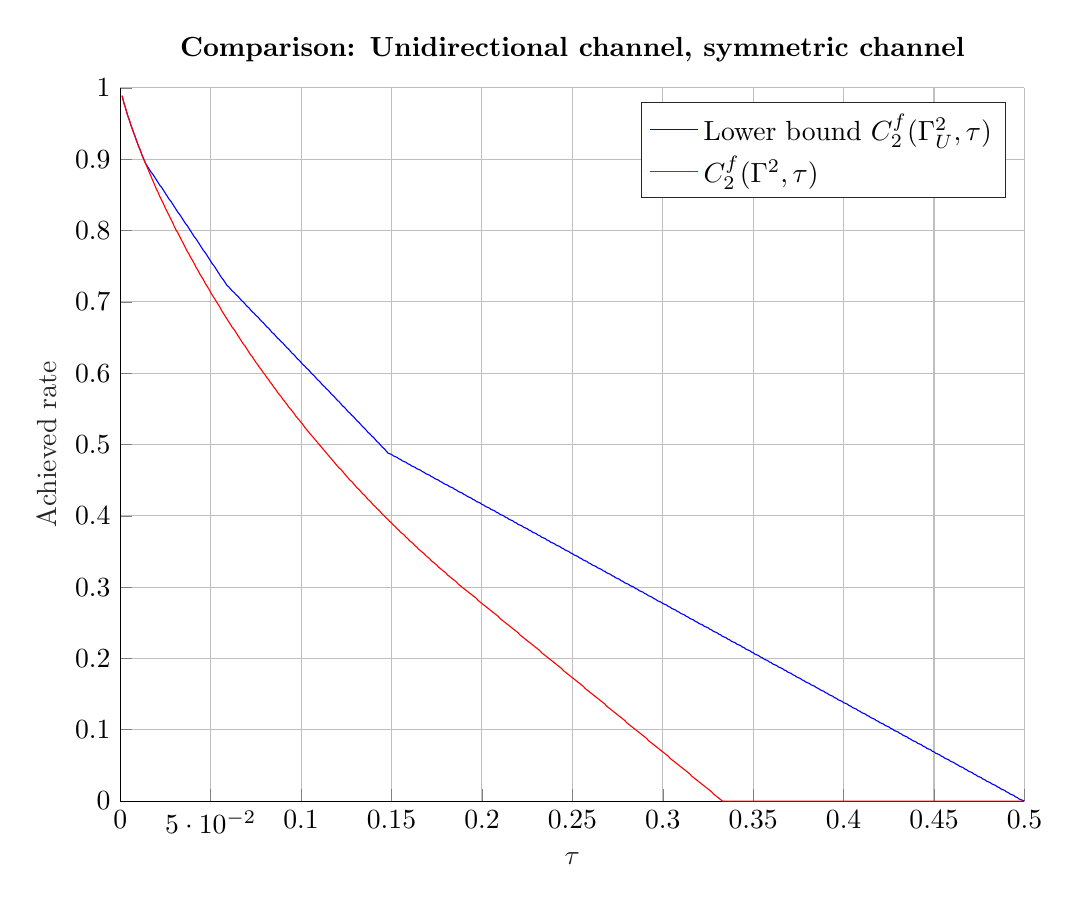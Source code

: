 % This file was created by matlab2tikz.
%
%The latest updates can be retrieved from
%  http://www.mathworks.com/matlabcentral/fileexchange/22022-matlab2tikz-matlab2tikz
%where you can also make suggestions and rate matlab2tikz.
%
\begin{tikzpicture}

\begin{axis}[%
width=4.521in,
height=3.566in,
at={(0.758in,0.481in)},
scale only axis,
unbounded coords=jump,
xmin=0,
xmax=0.5,
xlabel style={font=\color{white!15!black}},
xlabel={$\tau$},
ymin=0,
ymax=1,
ylabel style={font=\color{white!15!black}},
ylabel={Achieved rate},
axis background/.style={fill=white},
title style={font=\bfseries},
title={Comparison: Unidirectional channel, symmetric channel},
axis x line*=bottom,
axis y line*=left,
xmajorgrids,
ymajorgrids,
legend style={legend cell align=left, align=left, draw=white!15!black}
]
\addplot [color=blue]
  table[row sep=crcr]{%
0	nan\\
0.001	0.989\\
0.002	0.979\\
0.003	0.971\\
0.004	0.962\\
0.005	0.955\\
0.006	0.947\\
0.007	0.94\\
0.008	0.933\\
0.009	0.926\\
0.01	0.919\\
0.011	0.913\\
0.012	0.906\\
0.013	0.9\\
0.014	0.894\\
0.015	0.89\\
0.016	0.886\\
0.017	0.882\\
0.018	0.879\\
0.019	0.875\\
0.02	0.871\\
0.021	0.867\\
0.022	0.863\\
0.023	0.86\\
0.024	0.856\\
0.025	0.852\\
0.026	0.848\\
0.027	0.844\\
0.028	0.841\\
0.029	0.837\\
0.03	0.833\\
0.031	0.829\\
0.032	0.825\\
0.033	0.822\\
0.034	0.818\\
0.035	0.814\\
0.036	0.81\\
0.037	0.807\\
0.038	0.803\\
0.039	0.799\\
0.04	0.795\\
0.041	0.791\\
0.042	0.788\\
0.043	0.784\\
0.044	0.78\\
0.045	0.776\\
0.046	0.772\\
0.047	0.769\\
0.048	0.765\\
0.049	0.761\\
0.05	0.757\\
0.051	0.753\\
0.052	0.75\\
0.053	0.746\\
0.054	0.742\\
0.055	0.738\\
0.056	0.734\\
0.057	0.731\\
0.058	0.727\\
0.059	0.723\\
0.06	0.721\\
0.061	0.718\\
0.062	0.715\\
0.063	0.713\\
0.064	0.71\\
0.065	0.708\\
0.066	0.705\\
0.067	0.702\\
0.068	0.7\\
0.069	0.697\\
0.07	0.694\\
0.071	0.692\\
0.072	0.689\\
0.073	0.686\\
0.074	0.684\\
0.075	0.681\\
0.076	0.679\\
0.077	0.676\\
0.078	0.673\\
0.079	0.671\\
0.08	0.668\\
0.081	0.665\\
0.082	0.663\\
0.083	0.66\\
0.084	0.657\\
0.085	0.655\\
0.086	0.652\\
0.087	0.649\\
0.088	0.647\\
0.089	0.644\\
0.09	0.642\\
0.091	0.639\\
0.092	0.636\\
0.093	0.634\\
0.094	0.631\\
0.095	0.628\\
0.096	0.626\\
0.097	0.623\\
0.098	0.62\\
0.099	0.618\\
0.1	0.615\\
0.101	0.612\\
0.102	0.61\\
0.103	0.607\\
0.104	0.605\\
0.105	0.602\\
0.106	0.599\\
0.107	0.597\\
0.108	0.594\\
0.109	0.591\\
0.11	0.589\\
0.111	0.586\\
0.112	0.583\\
0.113	0.581\\
0.114	0.578\\
0.115	0.576\\
0.116	0.573\\
0.117	0.57\\
0.118	0.568\\
0.119	0.565\\
0.12	0.562\\
0.121	0.56\\
0.122	0.557\\
0.123	0.554\\
0.124	0.552\\
0.125	0.549\\
0.126	0.546\\
0.127	0.544\\
0.128	0.541\\
0.129	0.539\\
0.13	0.536\\
0.131	0.533\\
0.132	0.531\\
0.133	0.528\\
0.134	0.525\\
0.135	0.523\\
0.136	0.52\\
0.137	0.517\\
0.138	0.515\\
0.139	0.512\\
0.14	0.51\\
0.141	0.507\\
0.142	0.504\\
0.143	0.502\\
0.144	0.499\\
0.145	0.496\\
0.146	0.494\\
0.147	0.491\\
0.148	0.488\\
0.149	0.487\\
0.15	0.486\\
0.151	0.484\\
0.152	0.483\\
0.153	0.482\\
0.154	0.48\\
0.155	0.479\\
0.156	0.477\\
0.157	0.476\\
0.158	0.475\\
0.159	0.473\\
0.16	0.472\\
0.161	0.47\\
0.162	0.469\\
0.163	0.468\\
0.164	0.466\\
0.165	0.465\\
0.166	0.464\\
0.167	0.462\\
0.168	0.461\\
0.169	0.459\\
0.17	0.458\\
0.171	0.457\\
0.172	0.455\\
0.173	0.454\\
0.174	0.452\\
0.175	0.451\\
0.176	0.45\\
0.177	0.448\\
0.178	0.447\\
0.179	0.445\\
0.18	0.444\\
0.181	0.443\\
0.182	0.441\\
0.183	0.44\\
0.184	0.439\\
0.185	0.437\\
0.186	0.436\\
0.187	0.434\\
0.188	0.433\\
0.189	0.432\\
0.19	0.43\\
0.191	0.429\\
0.192	0.427\\
0.193	0.426\\
0.194	0.425\\
0.195	0.423\\
0.196	0.422\\
0.197	0.42\\
0.198	0.419\\
0.199	0.418\\
0.2	0.416\\
0.201	0.415\\
0.202	0.413\\
0.203	0.412\\
0.204	0.411\\
0.205	0.409\\
0.206	0.408\\
0.207	0.407\\
0.208	0.405\\
0.209	0.404\\
0.21	0.402\\
0.211	0.401\\
0.212	0.4\\
0.213	0.398\\
0.214	0.397\\
0.215	0.395\\
0.216	0.394\\
0.217	0.393\\
0.218	0.391\\
0.219	0.39\\
0.22	0.388\\
0.221	0.387\\
0.222	0.386\\
0.223	0.384\\
0.224	0.383\\
0.225	0.382\\
0.226	0.38\\
0.227	0.379\\
0.228	0.377\\
0.229	0.376\\
0.23	0.375\\
0.231	0.373\\
0.232	0.372\\
0.233	0.37\\
0.234	0.369\\
0.235	0.368\\
0.236	0.366\\
0.237	0.365\\
0.238	0.363\\
0.239	0.362\\
0.24	0.361\\
0.241	0.359\\
0.242	0.358\\
0.243	0.357\\
0.244	0.355\\
0.245	0.354\\
0.246	0.352\\
0.247	0.351\\
0.248	0.35\\
0.249	0.348\\
0.25	0.347\\
0.251	0.345\\
0.252	0.344\\
0.253	0.343\\
0.254	0.341\\
0.255	0.34\\
0.256	0.338\\
0.257	0.337\\
0.258	0.336\\
0.259	0.334\\
0.26	0.333\\
0.261	0.331\\
0.262	0.33\\
0.263	0.329\\
0.264	0.327\\
0.265	0.326\\
0.266	0.325\\
0.267	0.323\\
0.268	0.322\\
0.269	0.32\\
0.27	0.319\\
0.271	0.318\\
0.272	0.316\\
0.273	0.315\\
0.274	0.313\\
0.275	0.312\\
0.276	0.311\\
0.277	0.309\\
0.278	0.308\\
0.279	0.306\\
0.28	0.305\\
0.281	0.304\\
0.282	0.302\\
0.283	0.301\\
0.284	0.3\\
0.285	0.298\\
0.286	0.297\\
0.287	0.295\\
0.288	0.294\\
0.289	0.293\\
0.29	0.291\\
0.291	0.29\\
0.292	0.288\\
0.293	0.287\\
0.294	0.286\\
0.295	0.284\\
0.296	0.283\\
0.297	0.281\\
0.298	0.28\\
0.299	0.279\\
0.3	0.277\\
0.301	0.276\\
0.302	0.275\\
0.303	0.273\\
0.304	0.272\\
0.305	0.27\\
0.306	0.269\\
0.307	0.268\\
0.308	0.266\\
0.309	0.265\\
0.31	0.263\\
0.311	0.262\\
0.312	0.261\\
0.313	0.259\\
0.314	0.258\\
0.315	0.256\\
0.316	0.255\\
0.317	0.254\\
0.318	0.252\\
0.319	0.251\\
0.32	0.249\\
0.321	0.248\\
0.322	0.247\\
0.323	0.245\\
0.324	0.244\\
0.325	0.243\\
0.326	0.241\\
0.327	0.24\\
0.328	0.238\\
0.329	0.237\\
0.33	0.236\\
0.331	0.234\\
0.332	0.233\\
0.333	0.231\\
0.334	0.23\\
0.335	0.229\\
0.336	0.227\\
0.337	0.226\\
0.338	0.224\\
0.339	0.223\\
0.34	0.222\\
0.341	0.22\\
0.342	0.219\\
0.343	0.218\\
0.344	0.216\\
0.345	0.215\\
0.346	0.213\\
0.347	0.212\\
0.348	0.211\\
0.349	0.209\\
0.35	0.208\\
0.351	0.206\\
0.352	0.205\\
0.353	0.204\\
0.354	0.202\\
0.355	0.201\\
0.356	0.199\\
0.357	0.198\\
0.358	0.197\\
0.359	0.195\\
0.36	0.194\\
0.361	0.192\\
0.362	0.191\\
0.363	0.19\\
0.364	0.188\\
0.365	0.187\\
0.366	0.186\\
0.367	0.184\\
0.368	0.183\\
0.369	0.181\\
0.37	0.18\\
0.371	0.179\\
0.372	0.177\\
0.373	0.176\\
0.374	0.174\\
0.375	0.173\\
0.376	0.172\\
0.377	0.17\\
0.378	0.169\\
0.379	0.167\\
0.38	0.166\\
0.381	0.165\\
0.382	0.163\\
0.383	0.162\\
0.384	0.161\\
0.385	0.159\\
0.386	0.158\\
0.387	0.156\\
0.388	0.155\\
0.389	0.154\\
0.39	0.152\\
0.391	0.151\\
0.392	0.149\\
0.393	0.148\\
0.394	0.147\\
0.395	0.145\\
0.396	0.144\\
0.397	0.142\\
0.398	0.141\\
0.399	0.14\\
0.4	0.138\\
0.401	0.137\\
0.402	0.136\\
0.403	0.134\\
0.404	0.133\\
0.405	0.131\\
0.406	0.13\\
0.407	0.129\\
0.408	0.127\\
0.409	0.126\\
0.41	0.124\\
0.411	0.123\\
0.412	0.122\\
0.413	0.12\\
0.414	0.119\\
0.415	0.117\\
0.416	0.116\\
0.417	0.115\\
0.418	0.113\\
0.419	0.112\\
0.42	0.11\\
0.421	0.109\\
0.422	0.108\\
0.423	0.106\\
0.424	0.105\\
0.425	0.104\\
0.426	0.102\\
0.427	0.101\\
0.428	0.099\\
0.429	0.098\\
0.43	0.097\\
0.431	0.095\\
0.432	0.094\\
0.433	0.092\\
0.434	0.091\\
0.435	0.09\\
0.436	0.088\\
0.437	0.087\\
0.438	0.085\\
0.439	0.084\\
0.44	0.083\\
0.441	0.081\\
0.442	0.08\\
0.443	0.079\\
0.444	0.077\\
0.445	0.076\\
0.446	0.074\\
0.447	0.073\\
0.448	0.072\\
0.449	0.07\\
0.45	0.069\\
0.451	0.067\\
0.452	0.066\\
0.453	0.065\\
0.454	0.063\\
0.455	0.062\\
0.456	0.06\\
0.457	0.059\\
0.458	0.058\\
0.459	0.056\\
0.46	0.055\\
0.461	0.054\\
0.462	0.052\\
0.463	0.051\\
0.464	0.049\\
0.465	0.048\\
0.466	0.047\\
0.467	0.045\\
0.468	0.044\\
0.469	0.042\\
0.47	0.041\\
0.471	0.04\\
0.472	0.038\\
0.473	0.037\\
0.474	0.035\\
0.475	0.034\\
0.476	0.033\\
0.477	0.031\\
0.478	0.03\\
0.479	0.028\\
0.48	0.027\\
0.481	0.026\\
0.482	0.024\\
0.483	0.023\\
0.484	0.022\\
0.485	0.02\\
0.486	0.019\\
0.487	0.017\\
0.488	0.016\\
0.489	0.015\\
0.49	0.013\\
0.491	0.012\\
0.492	0.01\\
0.493	0.009\\
0.494	0.008\\
0.495	0.006\\
0.496	0.005\\
0.497	0.003\\
0.498	0.002\\
0.499	0.001\\
0.501	0\\
0.502	0\\
0.503	0\\
0.504	0\\
0.505	0\\
0.506	0\\
0.507	0\\
0.508	0\\
0.509	0\\
0.51	0\\
0.511	0\\
0.512	0\\
0.513	0\\
0.514	0\\
0.515	0\\
0.516	0\\
0.517	0\\
0.518	0\\
0.519	0\\
0.52	0\\
0.521	0\\
0.522	0\\
0.523	0\\
0.524	0\\
0.525	0\\
0.526	0\\
0.527	0\\
0.528	0\\
0.529	0\\
0.53	0\\
0.531	0\\
0.532	0\\
0.533	0\\
0.534	0\\
0.535	0\\
0.536	0\\
0.537	0\\
0.538	0\\
0.539	0\\
0.54	0\\
0.541	0\\
0.542	0\\
0.543	0\\
0.544	0\\
0.545	0\\
0.546	0\\
0.547	0\\
0.548	0\\
0.549	0\\
0.55	0\\
0.551	0\\
0.552	0\\
0.553	0\\
0.554	0\\
0.555	0\\
0.556	0\\
0.557	0\\
0.558	0\\
0.559	0\\
0.56	0\\
0.561	0\\
0.562	0\\
0.563	0\\
0.564	0\\
0.565	0\\
0.566	0\\
0.567	0\\
0.568	0\\
0.569	0\\
0.57	0\\
0.571	0\\
0.572	0\\
0.573	0\\
0.574	0\\
0.575	0\\
0.576	0\\
0.577	0\\
0.578	0\\
0.579	0\\
0.58	0\\
0.581	0\\
0.582	0\\
0.583	0\\
0.584	0\\
0.585	0\\
0.586	0\\
0.587	0\\
0.588	0\\
0.589	0\\
0.59	0\\
0.591	0\\
0.592	0\\
0.593	0\\
0.594	0\\
0.595	0\\
0.596	0\\
0.597	0\\
0.598	0\\
0.599	0\\
0.6	0\\
0.601	0\\
0.602	0\\
0.603	0\\
0.604	0\\
0.605	0\\
0.606	0\\
0.607	0\\
0.608	0\\
0.609	0\\
0.61	0\\
0.611	0\\
0.612	0\\
0.613	0\\
0.614	0\\
0.615	0\\
0.616	0\\
0.617	0\\
0.618	0\\
0.619	0\\
0.62	0\\
0.621	0\\
0.622	0\\
0.623	0\\
0.624	0\\
0.625	0\\
0.626	0\\
0.627	0\\
0.628	0\\
0.629	0\\
0.63	0\\
0.631	0\\
0.632	0\\
0.633	0\\
0.634	0\\
0.635	0\\
0.636	0\\
0.637	0\\
0.638	0\\
0.639	0\\
0.64	0\\
0.641	0\\
0.642	0\\
0.643	0\\
0.644	0\\
0.645	0\\
0.646	0\\
0.647	0\\
0.648	0\\
0.649	0\\
0.65	0\\
0.651	0\\
0.652	0\\
0.653	0\\
0.654	0\\
0.655	0\\
0.656	0\\
0.657	0\\
0.658	0\\
0.659	0\\
0.66	0\\
0.661	0\\
0.662	0\\
0.663	0\\
0.664	0\\
0.665	0\\
0.666	0\\
0.667	0\\
0.668	0\\
0.669	0\\
0.67	0\\
0.671	0\\
0.672	0\\
0.673	0\\
0.674	0\\
0.675	0\\
0.676	0\\
0.677	0\\
0.678	0\\
0.679	0\\
0.68	0\\
0.681	0\\
0.682	0\\
0.683	0\\
0.684	0\\
0.685	0\\
0.686	0\\
0.687	0\\
0.688	0\\
0.689	0\\
0.69	0\\
0.691	0\\
0.692	0\\
0.693	0\\
0.694	0\\
0.695	0\\
0.696	0\\
0.697	0\\
0.698	0\\
0.699	0\\
0.7	0\\
0.701	0\\
0.702	0\\
0.703	0\\
0.704	0\\
0.705	0\\
0.706	0\\
0.707	0\\
0.708	0\\
0.709	0\\
0.71	0\\
0.711	0\\
0.712	0\\
0.713	0\\
0.714	0\\
0.715	0\\
0.716	0\\
0.717	0\\
0.718	0\\
0.719	0\\
0.72	0\\
0.721	0\\
0.722	0\\
0.723	0\\
0.724	0\\
0.725	0\\
0.726	0\\
0.727	0\\
0.728	0\\
0.729	0\\
0.73	0\\
0.731	0\\
0.732	0\\
0.733	0\\
0.734	0\\
0.735	0\\
0.736	0\\
0.737	0\\
0.738	0\\
0.739	0\\
0.74	0\\
0.741	0\\
0.742	0\\
0.743	0\\
0.744	0\\
0.745	0\\
0.746	0\\
0.747	0\\
0.748	0\\
0.749	0\\
0.75	0\\
0.751	0\\
0.752	0\\
0.753	0\\
0.754	0\\
0.755	0\\
0.756	0\\
0.757	0\\
0.758	0\\
0.759	0\\
0.76	0\\
0.761	0\\
0.762	0\\
0.763	0\\
0.764	0\\
0.765	0\\
0.766	0\\
0.767	0\\
0.768	0\\
0.769	0\\
0.77	0\\
0.771	0\\
0.772	0\\
0.773	0\\
0.774	0\\
0.775	0\\
0.776	0\\
0.777	0\\
0.778	0\\
0.779	0\\
0.78	0\\
0.781	0\\
0.782	0\\
0.783	0\\
0.784	0\\
0.785	0\\
0.786	0\\
0.787	0\\
0.788	0\\
0.789	0\\
0.79	0\\
0.791	0\\
0.792	0\\
0.793	0\\
0.794	0\\
0.795	0\\
0.796	0\\
0.797	0\\
0.798	0\\
0.799	0\\
0.8	0\\
0.801	0\\
0.802	0\\
0.803	0\\
0.804	0\\
0.805	0\\
0.806	0\\
0.807	0\\
0.808	0\\
0.809	0\\
0.81	0\\
0.811	0\\
0.812	0\\
0.813	0\\
0.814	0\\
0.815	0\\
0.816	0\\
0.817	0\\
0.818	0\\
0.819	0\\
0.82	0\\
0.821	0\\
0.822	0\\
0.823	0\\
0.824	0\\
0.825	0\\
0.826	0\\
0.827	0\\
0.828	0\\
0.829	0\\
0.83	0\\
0.831	0\\
0.832	0\\
0.833	0\\
0.834	0\\
0.835	0\\
0.836	0\\
0.837	0\\
0.838	0\\
0.839	0\\
0.84	0\\
0.841	0\\
0.842	0\\
0.843	0\\
0.844	0\\
0.845	0\\
0.846	0\\
0.847	0\\
0.848	0\\
0.849	0\\
0.85	0\\
0.851	0\\
0.852	0\\
0.853	0\\
0.854	0\\
0.855	0\\
0.856	0\\
0.857	0\\
0.858	0\\
0.859	0\\
0.86	0\\
0.861	0\\
0.862	0\\
0.863	0\\
0.864	0\\
0.865	0\\
0.866	0\\
0.867	0\\
0.868	0\\
0.869	0\\
0.87	0\\
0.871	0\\
0.872	0\\
0.873	0\\
0.874	0\\
0.875	0\\
0.876	0\\
0.877	0\\
0.878	0\\
0.879	0\\
0.88	0\\
0.881	0\\
0.882	0\\
0.883	0\\
0.884	0\\
0.885	0\\
0.886	0\\
0.887	0\\
0.888	0\\
0.889	0\\
0.89	0\\
0.891	0\\
0.892	0\\
0.893	0\\
0.894	0\\
0.895	0\\
0.896	0\\
0.897	0\\
0.898	0\\
0.899	0\\
0.9	0\\
0.901	0\\
0.902	0\\
0.903	0\\
0.904	0\\
0.905	0\\
0.906	0\\
0.907	0\\
0.908	0\\
0.909	0\\
0.91	0\\
0.911	0\\
0.912	0\\
0.913	0\\
0.914	0\\
0.915	0\\
0.916	0\\
0.917	0\\
0.918	0\\
0.919	0\\
0.92	0\\
0.921	0\\
0.922	0\\
0.923	0\\
0.924	0\\
0.925	0\\
0.926	0\\
0.927	0\\
0.928	0\\
0.929	0\\
0.93	0\\
0.931	0\\
0.932	0\\
0.933	0\\
0.934	0\\
0.935	0\\
0.936	0\\
0.937	0\\
0.938	0\\
0.939	0\\
0.94	0\\
0.941	0\\
0.942	0\\
0.943	0\\
0.944	0\\
0.945	0\\
0.946	0\\
0.947	0\\
0.948	0\\
0.949	0\\
0.95	0\\
0.951	0\\
0.952	0\\
0.953	0\\
0.954	0\\
0.955	0\\
0.956	0\\
0.957	0\\
0.958	0\\
0.959	0\\
0.96	0\\
0.961	0\\
0.962	0\\
0.963	0\\
0.964	0\\
0.965	0\\
0.966	0\\
0.967	0\\
0.968	0\\
0.969	0\\
0.97	0\\
0.971	0\\
0.972	0\\
0.973	0\\
0.974	0\\
0.975	0\\
0.976	0\\
0.977	0\\
0.978	0\\
0.979	0\\
0.98	0\\
0.981	0\\
0.982	0\\
0.983	0\\
0.984	0\\
0.985	0\\
0.986	0\\
0.987	0\\
0.988	0\\
0.989	0\\
0.99	0\\
0.991	0\\
0.992	0\\
0.993	0\\
0.994	0\\
0.995	0\\
0.996	0\\
0.997	0\\
0.998	0\\
0.999	0\\
1	0\\
};
\addlegendentry{Lower bound $C_2^f(\Gamma_U^2, \tau)$}

\addplot [color=red]
  table[row sep=crcr]{%
0	nan\\
0.001	0.989\\
0.002	0.979\\
0.003	0.971\\
0.004	0.962\\
0.005	0.955\\
0.006	0.947\\
0.007	0.94\\
0.008	0.933\\
0.009	0.926\\
0.01	0.919\\
0.011	0.913\\
0.012	0.906\\
0.013	0.9\\
0.014	0.894\\
0.015	0.888\\
0.016	0.882\\
0.017	0.876\\
0.018	0.87\\
0.019	0.864\\
0.02	0.858\\
0.021	0.853\\
0.022	0.847\\
0.023	0.842\\
0.024	0.837\\
0.025	0.831\\
0.026	0.826\\
0.027	0.821\\
0.028	0.816\\
0.029	0.811\\
0.03	0.805\\
0.031	0.8\\
0.032	0.796\\
0.033	0.791\\
0.034	0.786\\
0.035	0.781\\
0.036	0.776\\
0.037	0.771\\
0.038	0.767\\
0.039	0.762\\
0.04	0.758\\
0.041	0.753\\
0.042	0.748\\
0.043	0.744\\
0.044	0.739\\
0.045	0.735\\
0.046	0.731\\
0.047	0.726\\
0.048	0.722\\
0.049	0.718\\
0.05	0.713\\
0.051	0.709\\
0.052	0.705\\
0.053	0.701\\
0.054	0.697\\
0.055	0.693\\
0.056	0.688\\
0.057	0.684\\
0.058	0.68\\
0.059	0.676\\
0.06	0.672\\
0.061	0.668\\
0.062	0.664\\
0.063	0.661\\
0.064	0.657\\
0.065	0.653\\
0.066	0.649\\
0.067	0.645\\
0.068	0.641\\
0.069	0.638\\
0.07	0.634\\
0.071	0.63\\
0.072	0.626\\
0.073	0.623\\
0.074	0.619\\
0.075	0.615\\
0.076	0.612\\
0.077	0.608\\
0.078	0.605\\
0.079	0.601\\
0.08	0.598\\
0.081	0.594\\
0.082	0.591\\
0.083	0.587\\
0.084	0.584\\
0.085	0.58\\
0.086	0.577\\
0.087	0.573\\
0.088	0.57\\
0.089	0.567\\
0.09	0.563\\
0.091	0.56\\
0.092	0.557\\
0.093	0.553\\
0.094	0.55\\
0.095	0.547\\
0.096	0.544\\
0.097	0.54\\
0.098	0.537\\
0.099	0.534\\
0.1	0.531\\
0.101	0.528\\
0.102	0.524\\
0.103	0.521\\
0.104	0.518\\
0.105	0.515\\
0.106	0.512\\
0.107	0.509\\
0.108	0.506\\
0.109	0.503\\
0.11	0.5\\
0.111	0.497\\
0.112	0.494\\
0.113	0.491\\
0.114	0.488\\
0.115	0.485\\
0.116	0.482\\
0.117	0.479\\
0.118	0.476\\
0.119	0.473\\
0.12	0.47\\
0.121	0.467\\
0.122	0.465\\
0.123	0.462\\
0.124	0.459\\
0.125	0.456\\
0.126	0.453\\
0.127	0.45\\
0.128	0.448\\
0.129	0.445\\
0.13	0.442\\
0.131	0.439\\
0.132	0.437\\
0.133	0.434\\
0.134	0.431\\
0.135	0.429\\
0.136	0.426\\
0.137	0.423\\
0.138	0.421\\
0.139	0.418\\
0.14	0.415\\
0.141	0.413\\
0.142	0.41\\
0.143	0.408\\
0.144	0.405\\
0.145	0.402\\
0.146	0.4\\
0.147	0.397\\
0.148	0.395\\
0.149	0.392\\
0.15	0.39\\
0.151	0.387\\
0.152	0.385\\
0.153	0.382\\
0.154	0.38\\
0.155	0.377\\
0.156	0.375\\
0.157	0.373\\
0.158	0.37\\
0.159	0.368\\
0.16	0.365\\
0.161	0.363\\
0.162	0.361\\
0.163	0.358\\
0.164	0.356\\
0.165	0.353\\
0.166	0.351\\
0.167	0.349\\
0.168	0.347\\
0.169	0.344\\
0.17	0.342\\
0.171	0.34\\
0.172	0.337\\
0.173	0.335\\
0.174	0.333\\
0.175	0.331\\
0.176	0.328\\
0.177	0.326\\
0.178	0.324\\
0.179	0.322\\
0.18	0.32\\
0.181	0.317\\
0.182	0.315\\
0.183	0.313\\
0.184	0.311\\
0.185	0.309\\
0.186	0.307\\
0.187	0.304\\
0.188	0.302\\
0.189	0.3\\
0.19	0.298\\
0.191	0.296\\
0.192	0.294\\
0.193	0.292\\
0.194	0.29\\
0.195	0.288\\
0.196	0.286\\
0.197	0.284\\
0.198	0.281\\
0.199	0.279\\
0.2	0.277\\
0.201	0.275\\
0.202	0.273\\
0.203	0.271\\
0.204	0.269\\
0.205	0.267\\
0.206	0.265\\
0.207	0.263\\
0.208	0.261\\
0.209	0.259\\
0.21	0.256\\
0.211	0.254\\
0.212	0.252\\
0.213	0.25\\
0.214	0.248\\
0.215	0.246\\
0.216	0.244\\
0.217	0.242\\
0.218	0.24\\
0.219	0.238\\
0.22	0.236\\
0.221	0.233\\
0.222	0.231\\
0.223	0.229\\
0.224	0.227\\
0.225	0.225\\
0.226	0.223\\
0.227	0.221\\
0.228	0.219\\
0.229	0.217\\
0.23	0.215\\
0.231	0.213\\
0.232	0.211\\
0.233	0.208\\
0.234	0.206\\
0.235	0.204\\
0.236	0.202\\
0.237	0.2\\
0.238	0.198\\
0.239	0.196\\
0.24	0.194\\
0.241	0.192\\
0.242	0.19\\
0.243	0.188\\
0.244	0.186\\
0.245	0.183\\
0.246	0.181\\
0.247	0.179\\
0.248	0.177\\
0.249	0.175\\
0.25	0.173\\
0.251	0.171\\
0.252	0.169\\
0.253	0.167\\
0.254	0.165\\
0.255	0.163\\
0.256	0.161\\
0.257	0.158\\
0.258	0.156\\
0.259	0.154\\
0.26	0.152\\
0.261	0.15\\
0.262	0.148\\
0.263	0.146\\
0.264	0.144\\
0.265	0.142\\
0.266	0.14\\
0.267	0.138\\
0.268	0.136\\
0.269	0.133\\
0.27	0.131\\
0.271	0.129\\
0.272	0.127\\
0.273	0.125\\
0.274	0.123\\
0.275	0.121\\
0.276	0.119\\
0.277	0.117\\
0.278	0.115\\
0.279	0.113\\
0.28	0.11\\
0.281	0.108\\
0.282	0.106\\
0.283	0.104\\
0.284	0.102\\
0.285	0.1\\
0.286	0.098\\
0.287	0.096\\
0.288	0.094\\
0.289	0.092\\
0.29	0.09\\
0.291	0.088\\
0.292	0.085\\
0.293	0.083\\
0.294	0.081\\
0.295	0.079\\
0.296	0.077\\
0.297	0.075\\
0.298	0.073\\
0.299	0.071\\
0.3	0.069\\
0.301	0.067\\
0.302	0.065\\
0.303	0.063\\
0.304	0.06\\
0.305	0.058\\
0.306	0.056\\
0.307	0.054\\
0.308	0.052\\
0.309	0.05\\
0.31	0.048\\
0.311	0.046\\
0.312	0.044\\
0.313	0.042\\
0.314	0.04\\
0.315	0.038\\
0.316	0.035\\
0.317	0.033\\
0.318	0.031\\
0.319	0.029\\
0.32	0.027\\
0.321	0.025\\
0.322	0.023\\
0.323	0.021\\
0.324	0.019\\
0.325	0.017\\
0.326	0.015\\
0.327	0.013\\
0.328	0.01\\
0.329	0.008\\
0.33	0.006\\
0.331	0.004\\
0.332	0.002\\
0.333	0\\
0.334	0\\
0.335	0\\
0.336	0\\
0.337	0\\
0.338	0\\
0.339	0\\
0.34	0\\
0.341	0\\
0.342	0\\
0.343	0\\
0.344	0\\
0.345	0\\
0.346	0\\
0.347	0\\
0.348	0\\
0.349	0\\
0.35	0\\
0.351	0\\
0.352	0\\
0.353	0\\
0.354	0\\
0.355	0\\
0.356	0\\
0.357	0\\
0.358	0\\
0.359	0\\
0.36	0\\
0.361	0\\
0.362	0\\
0.363	0\\
0.364	0\\
0.365	0\\
0.366	0\\
0.367	0\\
0.368	0\\
0.369	0\\
0.37	0\\
0.371	0\\
0.372	0\\
0.373	0\\
0.374	0\\
0.375	0\\
0.376	0\\
0.377	0\\
0.378	0\\
0.379	0\\
0.38	0\\
0.381	0\\
0.382	0\\
0.383	0\\
0.384	0\\
0.385	0\\
0.386	0\\
0.387	0\\
0.388	0\\
0.389	0\\
0.39	0\\
0.391	0\\
0.392	0\\
0.393	0\\
0.394	0\\
0.395	0\\
0.396	0\\
0.397	0\\
0.398	0\\
0.399	0\\
0.4	0\\
0.401	0\\
0.402	0\\
0.403	0\\
0.404	0\\
0.405	0\\
0.406	0\\
0.407	0\\
0.408	0\\
0.409	0\\
0.41	0\\
0.411	0\\
0.412	0\\
0.413	0\\
0.414	0\\
0.415	0\\
0.416	0\\
0.417	0\\
0.418	0\\
0.419	0\\
0.42	0\\
0.421	0\\
0.422	0\\
0.423	0\\
0.424	0\\
0.425	0\\
0.426	0\\
0.427	0\\
0.428	0\\
0.429	0\\
0.43	0\\
0.431	0\\
0.432	0\\
0.433	0\\
0.434	0\\
0.435	0\\
0.436	0\\
0.437	0\\
0.438	0\\
0.439	0\\
0.44	0\\
0.441	0\\
0.442	0\\
0.443	0\\
0.444	0\\
0.445	0\\
0.446	0\\
0.447	0\\
0.448	0\\
0.449	0\\
0.45	0\\
0.451	0\\
0.452	0\\
0.453	0\\
0.454	0\\
0.455	0\\
0.456	0\\
0.457	0\\
0.458	0\\
0.459	0\\
0.46	0\\
0.461	0\\
0.462	0\\
0.463	0\\
0.464	0\\
0.465	0\\
0.466	0\\
0.467	0\\
0.468	0\\
0.469	0\\
0.47	0\\
0.471	0\\
0.472	0\\
0.473	0\\
0.474	0\\
0.475	0\\
0.476	0\\
0.477	0\\
0.478	0\\
0.479	0\\
0.48	0\\
0.481	0\\
0.482	0\\
0.483	0\\
0.484	0\\
0.485	0\\
0.486	0\\
0.487	0\\
0.488	0\\
0.489	0\\
0.49	0\\
0.491	0\\
0.492	0\\
0.493	0\\
0.494	0\\
0.495	0\\
0.496	0\\
0.497	0\\
0.498	0\\
0.499	0\\
0.501	0\\
0.502	0\\
0.503	0\\
0.504	0\\
0.505	0\\
0.506	0\\
0.507	0\\
0.508	0\\
0.509	0\\
0.51	0\\
0.511	0\\
0.512	0\\
0.513	0\\
0.514	0\\
0.515	0\\
0.516	0\\
0.517	0\\
0.518	0\\
0.519	0\\
0.52	0\\
0.521	0\\
0.522	0\\
0.523	0\\
0.524	0\\
0.525	0\\
0.526	0\\
0.527	0\\
0.528	0\\
0.529	0\\
0.53	0\\
0.531	0\\
0.532	0\\
0.533	0\\
0.534	0\\
0.535	0\\
0.536	0\\
0.537	0\\
0.538	0\\
0.539	0\\
0.54	0\\
0.541	0\\
0.542	0\\
0.543	0\\
0.544	0\\
0.545	0\\
0.546	0\\
0.547	0\\
0.548	0\\
0.549	0\\
0.55	0\\
0.551	0\\
0.552	0\\
0.553	0\\
0.554	0\\
0.555	0\\
0.556	0\\
0.557	0\\
0.558	0\\
0.559	0\\
0.56	0\\
0.561	0\\
0.562	0\\
0.563	0\\
0.564	0\\
0.565	0\\
0.566	0\\
0.567	0\\
0.568	0\\
0.569	0\\
0.57	0\\
0.571	0\\
0.572	0\\
0.573	0\\
0.574	0\\
0.575	0\\
0.576	0\\
0.577	0\\
0.578	0\\
0.579	0\\
0.58	0\\
0.581	0\\
0.582	0\\
0.583	0\\
0.584	0\\
0.585	0\\
0.586	0\\
0.587	0\\
0.588	0\\
0.589	0\\
0.59	0\\
0.591	0\\
0.592	0\\
0.593	0\\
0.594	0\\
0.595	0\\
0.596	0\\
0.597	0\\
0.598	0\\
0.599	0\\
0.6	0\\
0.601	0\\
0.602	0\\
0.603	0\\
0.604	0\\
0.605	0\\
0.606	0\\
0.607	0\\
0.608	0\\
0.609	0\\
0.61	0\\
0.611	0\\
0.612	0\\
0.613	0\\
0.614	0\\
0.615	0\\
0.616	0\\
0.617	0\\
0.618	0\\
0.619	0\\
0.62	0\\
0.621	0\\
0.622	0\\
0.623	0\\
0.624	0\\
0.625	0\\
0.626	0\\
0.627	0\\
0.628	0\\
0.629	0\\
0.63	0\\
0.631	0\\
0.632	0\\
0.633	0\\
0.634	0\\
0.635	0\\
0.636	0\\
0.637	0\\
0.638	0\\
0.639	0\\
0.64	0\\
0.641	0\\
0.642	0\\
0.643	0\\
0.644	0\\
0.645	0\\
0.646	0\\
0.647	0\\
0.648	0\\
0.649	0\\
0.65	0\\
0.651	0\\
0.652	0\\
0.653	0\\
0.654	0\\
0.655	0\\
0.656	0\\
0.657	0\\
0.658	0\\
0.659	0\\
0.66	0\\
0.661	0\\
0.662	0\\
0.663	0\\
0.664	0\\
0.665	0\\
0.666	0\\
0.667	0\\
0.668	0\\
0.669	0\\
0.67	0\\
0.671	0\\
0.672	0\\
0.673	0\\
0.674	0\\
0.675	0\\
0.676	0\\
0.677	0\\
0.678	0\\
0.679	0\\
0.68	0\\
0.681	0\\
0.682	0\\
0.683	0\\
0.684	0\\
0.685	0\\
0.686	0\\
0.687	0\\
0.688	0\\
0.689	0\\
0.69	0\\
0.691	0\\
0.692	0\\
0.693	0\\
0.694	0\\
0.695	0\\
0.696	0\\
0.697	0\\
0.698	0\\
0.699	0\\
0.7	0\\
0.701	0\\
0.702	0\\
0.703	0\\
0.704	0\\
0.705	0\\
0.706	0\\
0.707	0\\
0.708	0\\
0.709	0\\
0.71	0\\
0.711	0\\
0.712	0\\
0.713	0\\
0.714	0\\
0.715	0\\
0.716	0\\
0.717	0\\
0.718	0\\
0.719	0\\
0.72	0\\
0.721	0\\
0.722	0\\
0.723	0\\
0.724	0\\
0.725	0\\
0.726	0\\
0.727	0\\
0.728	0\\
0.729	0\\
0.73	0\\
0.731	0\\
0.732	0\\
0.733	0\\
0.734	0\\
0.735	0\\
0.736	0\\
0.737	0\\
0.738	0\\
0.739	0\\
0.74	0\\
0.741	0\\
0.742	0\\
0.743	0\\
0.744	0\\
0.745	0\\
0.746	0\\
0.747	0\\
0.748	0\\
0.749	0\\
0.75	0\\
0.751	0\\
0.752	0\\
0.753	0\\
0.754	0\\
0.755	0\\
0.756	0\\
0.757	0\\
0.758	0\\
0.759	0\\
0.76	0\\
0.761	0\\
0.762	0\\
0.763	0\\
0.764	0\\
0.765	0\\
0.766	0\\
0.767	0\\
0.768	0\\
0.769	0\\
0.77	0\\
0.771	0\\
0.772	0\\
0.773	0\\
0.774	0\\
0.775	0\\
0.776	0\\
0.777	0\\
0.778	0\\
0.779	0\\
0.78	0\\
0.781	0\\
0.782	0\\
0.783	0\\
0.784	0\\
0.785	0\\
0.786	0\\
0.787	0\\
0.788	0\\
0.789	0\\
0.79	0\\
0.791	0\\
0.792	0\\
0.793	0\\
0.794	0\\
0.795	0\\
0.796	0\\
0.797	0\\
0.798	0\\
0.799	0\\
0.8	0\\
0.801	0\\
0.802	0\\
0.803	0\\
0.804	0\\
0.805	0\\
0.806	0\\
0.807	0\\
0.808	0\\
0.809	0\\
0.81	0\\
0.811	0\\
0.812	0\\
0.813	0\\
0.814	0\\
0.815	0\\
0.816	0\\
0.817	0\\
0.818	0\\
0.819	0\\
0.82	0\\
0.821	0\\
0.822	0\\
0.823	0\\
0.824	0\\
0.825	0\\
0.826	0\\
0.827	0\\
0.828	0\\
0.829	0\\
0.83	0\\
0.831	0\\
0.832	0\\
0.833	0\\
0.834	0\\
0.835	0\\
0.836	0\\
0.837	0\\
0.838	0\\
0.839	0\\
0.84	0\\
0.841	0\\
0.842	0\\
0.843	0\\
0.844	0\\
0.845	0\\
0.846	0\\
0.847	0\\
0.848	0\\
0.849	0\\
0.85	0\\
0.851	0\\
0.852	0\\
0.853	0\\
0.854	0\\
0.855	0\\
0.856	0\\
0.857	0\\
0.858	0\\
0.859	0\\
0.86	0\\
0.861	0\\
0.862	0\\
0.863	0\\
0.864	0\\
0.865	0\\
0.866	0\\
0.867	0\\
0.868	0\\
0.869	0\\
0.87	0\\
0.871	0\\
0.872	0\\
0.873	0\\
0.874	0\\
0.875	0\\
0.876	0\\
0.877	0\\
0.878	0\\
0.879	0\\
0.88	0\\
0.881	0\\
0.882	0\\
0.883	0\\
0.884	0\\
0.885	0\\
0.886	0\\
0.887	0\\
0.888	0\\
0.889	0\\
0.89	0\\
0.891	0\\
0.892	0\\
0.893	0\\
0.894	0\\
0.895	0\\
0.896	0\\
0.897	0\\
0.898	0\\
0.899	0\\
0.9	0\\
0.901	0\\
0.902	0\\
0.903	0\\
0.904	0\\
0.905	0\\
0.906	0\\
0.907	0\\
0.908	0\\
0.909	0\\
0.91	0\\
0.911	0\\
0.912	0\\
0.913	0\\
0.914	0\\
0.915	0\\
0.916	0\\
0.917	0\\
0.918	0\\
0.919	0\\
0.92	0\\
0.921	0\\
0.922	0\\
0.923	0\\
0.924	0\\
0.925	0\\
0.926	0\\
0.927	0\\
0.928	0\\
0.929	0\\
0.93	0\\
0.931	0\\
0.932	0\\
0.933	0\\
0.934	0\\
0.935	0\\
0.936	0\\
0.937	0\\
0.938	0\\
0.939	0\\
0.94	0\\
0.941	0\\
0.942	0\\
0.943	0\\
0.944	0\\
0.945	0\\
0.946	0\\
0.947	0\\
0.948	0\\
0.949	0\\
0.95	0\\
0.951	0\\
0.952	0\\
0.953	0\\
0.954	0\\
0.955	0\\
0.956	0\\
0.957	0\\
0.958	0\\
0.959	0\\
0.96	0\\
0.961	0\\
0.962	0\\
0.963	0\\
0.964	0\\
0.965	0\\
0.966	0\\
0.967	0\\
0.968	0\\
0.969	0\\
0.97	0\\
0.971	0\\
0.972	0\\
0.973	0\\
0.974	0\\
0.975	0\\
0.976	0\\
0.977	0\\
0.978	0\\
0.979	0\\
0.98	0\\
0.981	0\\
0.982	0\\
0.983	0\\
0.984	0\\
0.985	0\\
0.986	0\\
0.987	0\\
0.988	0\\
0.989	0\\
0.99	0\\
0.991	0\\
0.992	0\\
0.993	0\\
0.994	0\\
0.995	0\\
0.996	0\\
0.997	0\\
0.998	0\\
0.999	0\\
1	0\\
};
\addlegendentry{$C_2^f(\Gamma^2,\tau)$}

\end{axis}
\end{tikzpicture}%